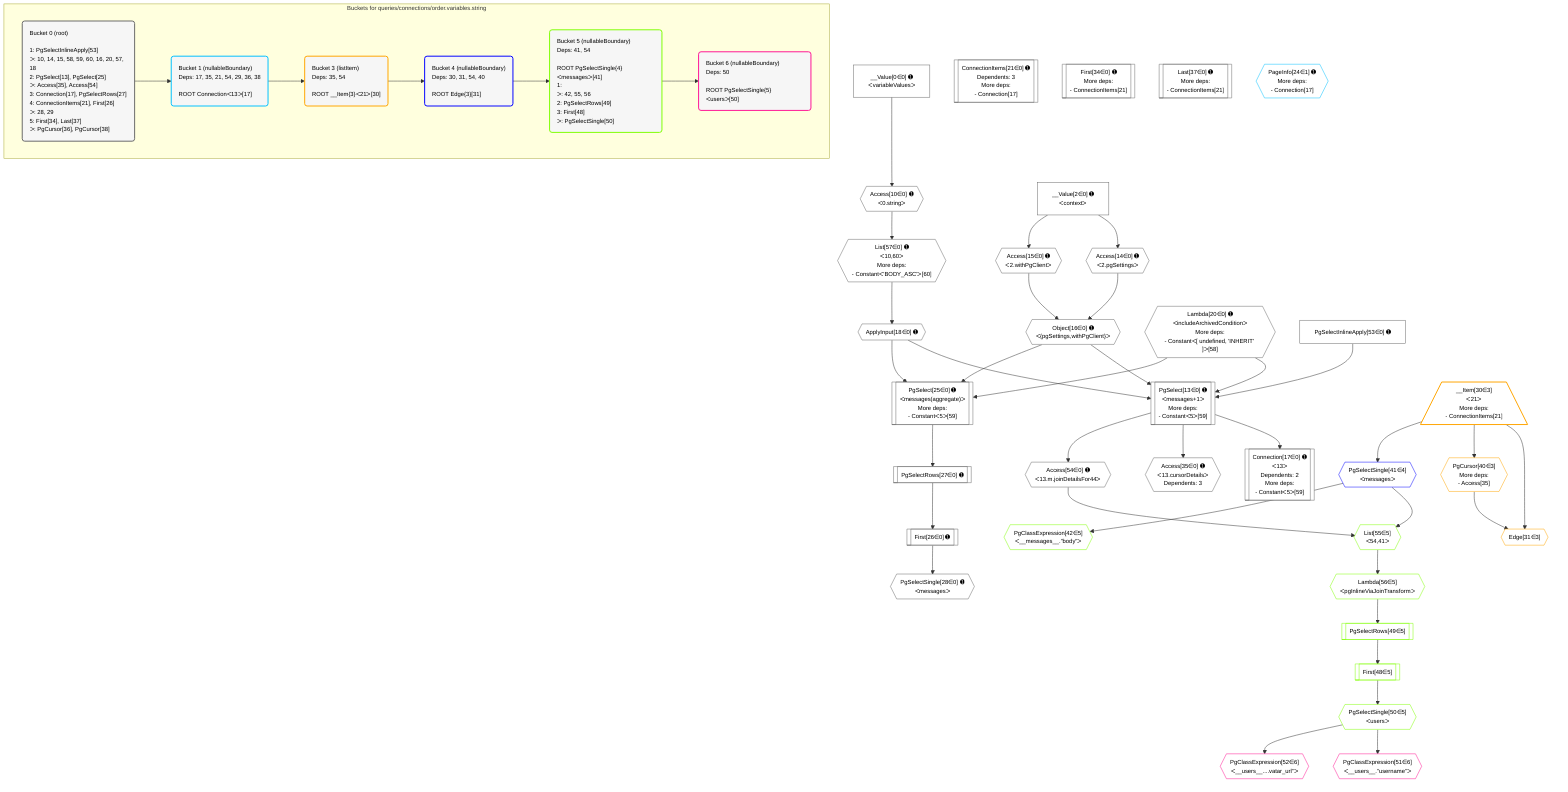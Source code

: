%%{init: {'themeVariables': { 'fontSize': '12px'}}}%%
graph TD
    classDef path fill:#eee,stroke:#000,color:#000
    classDef plan fill:#fff,stroke-width:1px,color:#000
    classDef itemplan fill:#fff,stroke-width:2px,color:#000
    classDef unbatchedplan fill:#dff,stroke-width:1px,color:#000
    classDef sideeffectplan fill:#fcc,stroke-width:2px,color:#000
    classDef bucket fill:#f6f6f6,color:#000,stroke-width:2px,text-align:left

    subgraph "Buckets for queries/connections/order.variables.string"
    Bucket0("Bucket 0 (root)<br /><br />1: PgSelectInlineApply[53]<br />ᐳ: 10, 14, 15, 58, 59, 60, 16, 20, 57, 18<br />2: PgSelect[13], PgSelect[25]<br />ᐳ: Access[35], Access[54]<br />3: Connection[17], PgSelectRows[27]<br />4: ConnectionItems[21], First[26]<br />ᐳ: 28, 29<br />5: First[34], Last[37]<br />ᐳ: PgCursor[36], PgCursor[38]"):::bucket
    Bucket1("Bucket 1 (nullableBoundary)<br />Deps: 17, 35, 21, 54, 29, 36, 38<br /><br />ROOT Connectionᐸ13ᐳ[17]"):::bucket
    Bucket3("Bucket 3 (listItem)<br />Deps: 35, 54<br /><br />ROOT __Item{3}ᐸ21ᐳ[30]"):::bucket
    Bucket4("Bucket 4 (nullableBoundary)<br />Deps: 30, 31, 54, 40<br /><br />ROOT Edge{3}[31]"):::bucket
    Bucket5("Bucket 5 (nullableBoundary)<br />Deps: 41, 54<br /><br />ROOT PgSelectSingle{4}ᐸmessagesᐳ[41]<br />1: <br />ᐳ: 42, 55, 56<br />2: PgSelectRows[49]<br />3: First[48]<br />ᐳ: PgSelectSingle[50]"):::bucket
    Bucket6("Bucket 6 (nullableBoundary)<br />Deps: 50<br /><br />ROOT PgSelectSingle{5}ᐸusersᐳ[50]"):::bucket
    end
    Bucket0 --> Bucket1
    Bucket1 --> Bucket3
    Bucket3 --> Bucket4
    Bucket4 --> Bucket5
    Bucket5 --> Bucket6

    %% plan dependencies
    PgSelect13[["PgSelect[13∈0] ➊<br />ᐸmessages+1ᐳ<br />More deps:<br />- Constantᐸ5ᐳ[59]"]]:::plan
    Object16{{"Object[16∈0] ➊<br />ᐸ{pgSettings,withPgClient}ᐳ"}}:::plan
    ApplyInput18{{"ApplyInput[18∈0] ➊"}}:::plan
    Lambda20{{"Lambda[20∈0] ➊<br />ᐸincludeArchivedConditionᐳ<br />More deps:<br />- Constantᐸ[ undefined, 'INHERIT' ]ᐳ[58]"}}:::plan
    PgSelectInlineApply53["PgSelectInlineApply[53∈0] ➊"]:::plan
    Object16 & ApplyInput18 & Lambda20 & PgSelectInlineApply53 --> PgSelect13
    PgSelect25[["PgSelect[25∈0] ➊<br />ᐸmessages(aggregate)ᐳ<br />More deps:<br />- Constantᐸ5ᐳ[59]"]]:::plan
    Object16 & ApplyInput18 & Lambda20 --> PgSelect25
    Access14{{"Access[14∈0] ➊<br />ᐸ2.pgSettingsᐳ"}}:::plan
    Access15{{"Access[15∈0] ➊<br />ᐸ2.withPgClientᐳ"}}:::plan
    Access14 & Access15 --> Object16
    Connection17[["Connection[17∈0] ➊<br />ᐸ13ᐳ<br />Dependents: 2<br />More deps:<br />- Constantᐸ5ᐳ[59]"]]:::plan
    PgSelect13 --> Connection17
    List57{{"List[57∈0] ➊<br />ᐸ10,60ᐳ<br />More deps:<br />- Constantᐸ'BODY_ASC'ᐳ[60]"}}:::plan
    Access10{{"Access[10∈0] ➊<br />ᐸ0.stringᐳ"}}:::plan
    Access10 --> List57
    __Value0["__Value[0∈0] ➊<br />ᐸvariableValuesᐳ"]:::plan
    __Value0 --> Access10
    __Value2["__Value[2∈0] ➊<br />ᐸcontextᐳ"]:::plan
    __Value2 --> Access14
    __Value2 --> Access15
    List57 --> ApplyInput18
    ConnectionItems21[["ConnectionItems[21∈0] ➊<br />Dependents: 3<br />More deps:<br />- Connection[17]"]]:::plan
    First26[["First[26∈0] ➊"]]:::plan
    PgSelectRows27[["PgSelectRows[27∈0] ➊"]]:::plan
    PgSelectRows27 --> First26
    PgSelect25 --> PgSelectRows27
    PgSelectSingle28{{"PgSelectSingle[28∈0] ➊<br />ᐸmessagesᐳ"}}:::plan
    First26 --> PgSelectSingle28
    First34[["First[34∈0] ➊<br />More deps:<br />- ConnectionItems[21]"]]:::plan
    Access35{{"Access[35∈0] ➊<br />ᐸ13.cursorDetailsᐳ<br />Dependents: 3"}}:::plan
    PgSelect13 --> Access35
    Last37[["Last[37∈0] ➊<br />More deps:<br />- ConnectionItems[21]"]]:::plan
    Access54{{"Access[54∈0] ➊<br />ᐸ13.m.joinDetailsFor44ᐳ"}}:::plan
    PgSelect13 --> Access54
    PageInfo24{{"PageInfo[24∈1] ➊<br />More deps:<br />- Connection[17]"}}:::plan
    Edge31{{"Edge[31∈3]"}}:::plan
    __Item30[/"__Item[30∈3]<br />ᐸ21ᐳ<br />More deps:<br />- ConnectionItems[21]"\]:::itemplan
    PgCursor40{{"PgCursor[40∈3]<br />More deps:<br />- Access[35]"}}:::plan
    __Item30 & PgCursor40 --> Edge31
    __Item30 --> PgCursor40
    PgSelectSingle41{{"PgSelectSingle[41∈4]<br />ᐸmessagesᐳ"}}:::plan
    __Item30 --> PgSelectSingle41
    List55{{"List[55∈5]<br />ᐸ54,41ᐳ"}}:::plan
    Access54 & PgSelectSingle41 --> List55
    PgClassExpression42{{"PgClassExpression[42∈5]<br />ᐸ__messages__.”body”ᐳ"}}:::plan
    PgSelectSingle41 --> PgClassExpression42
    First48[["First[48∈5]"]]:::plan
    PgSelectRows49[["PgSelectRows[49∈5]"]]:::plan
    PgSelectRows49 --> First48
    Lambda56{{"Lambda[56∈5]<br />ᐸpgInlineViaJoinTransformᐳ"}}:::plan
    Lambda56 --> PgSelectRows49
    PgSelectSingle50{{"PgSelectSingle[50∈5]<br />ᐸusersᐳ"}}:::plan
    First48 --> PgSelectSingle50
    List55 --> Lambda56
    PgClassExpression51{{"PgClassExpression[51∈6]<br />ᐸ__users__.”username”ᐳ"}}:::plan
    PgSelectSingle50 --> PgClassExpression51
    PgClassExpression52{{"PgClassExpression[52∈6]<br />ᐸ__users__....vatar_url”ᐳ"}}:::plan
    PgSelectSingle50 --> PgClassExpression52

    %% define steps
    classDef bucket0 stroke:#696969
    class Bucket0,__Value0,__Value2,Access10,PgSelect13,Access14,Access15,Object16,Connection17,ApplyInput18,Lambda20,ConnectionItems21,PgSelect25,First26,PgSelectRows27,PgSelectSingle28,First34,Access35,Last37,PgSelectInlineApply53,Access54,List57 bucket0
    classDef bucket1 stroke:#00bfff
    class Bucket1,PageInfo24 bucket1
    classDef bucket3 stroke:#ffa500
    class Bucket3,__Item30,Edge31,PgCursor40 bucket3
    classDef bucket4 stroke:#0000ff
    class Bucket4,PgSelectSingle41 bucket4
    classDef bucket5 stroke:#7fff00
    class Bucket5,PgClassExpression42,First48,PgSelectRows49,PgSelectSingle50,List55,Lambda56 bucket5
    classDef bucket6 stroke:#ff1493
    class Bucket6,PgClassExpression51,PgClassExpression52 bucket6